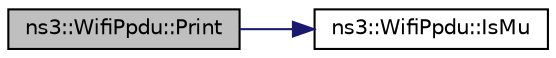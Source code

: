 digraph "ns3::WifiPpdu::Print"
{
 // LATEX_PDF_SIZE
  edge [fontname="Helvetica",fontsize="10",labelfontname="Helvetica",labelfontsize="10"];
  node [fontname="Helvetica",fontsize="10",shape=record];
  rankdir="LR";
  Node1 [label="ns3::WifiPpdu::Print",height=0.2,width=0.4,color="black", fillcolor="grey75", style="filled", fontcolor="black",tooltip="Print the PPDU contents."];
  Node1 -> Node2 [color="midnightblue",fontsize="10",style="solid",fontname="Helvetica"];
  Node2 [label="ns3::WifiPpdu::IsMu",height=0.2,width=0.4,color="black", fillcolor="white", style="filled",URL="$classns3_1_1_wifi_ppdu.html#ac30adbdce67f7fc96de20bf6087ff66e",tooltip="Return true if the PPDU is a MU PPDU."];
}

